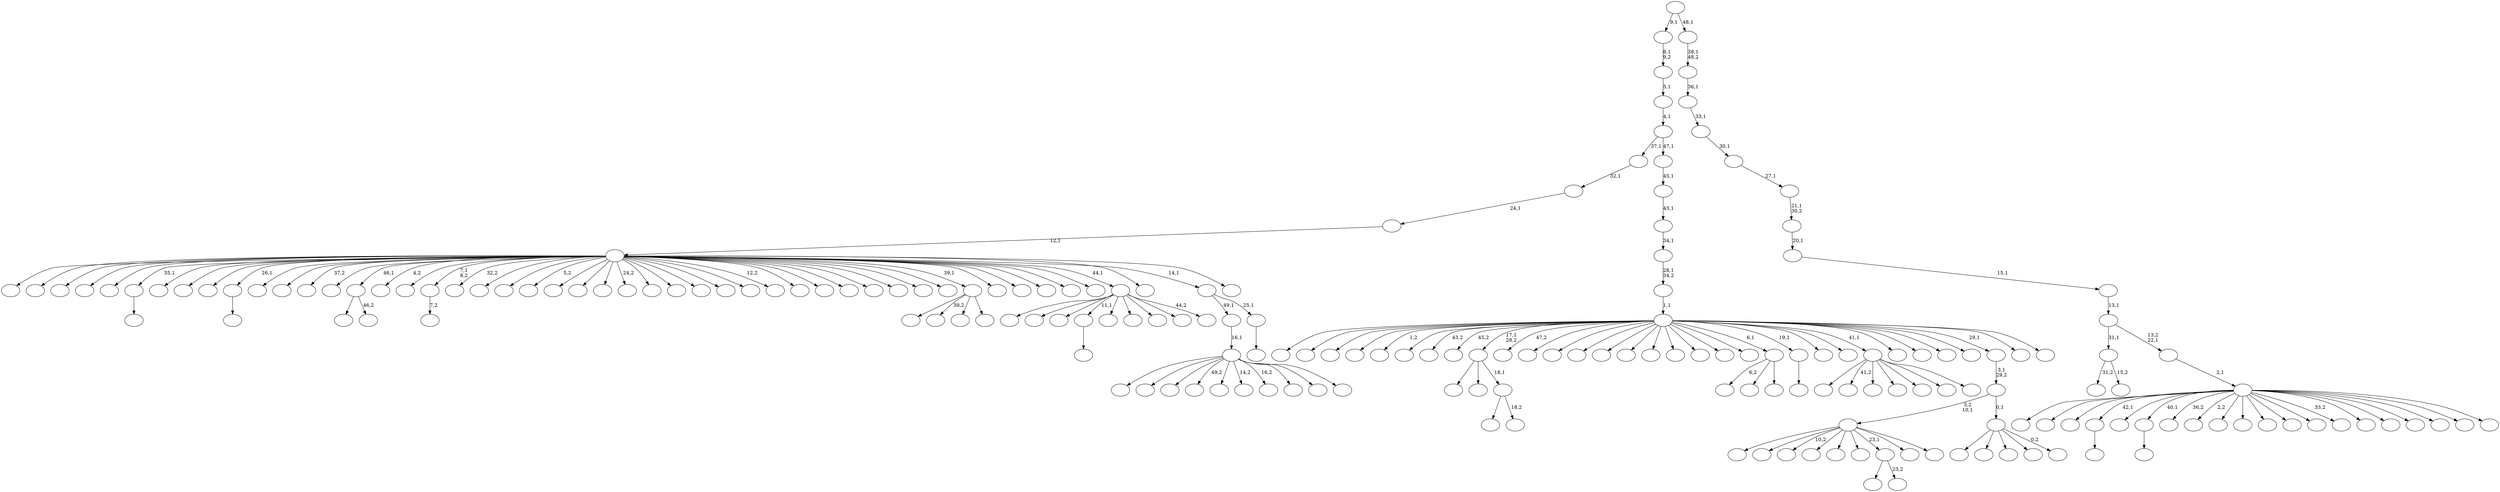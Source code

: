 digraph T {
	200 [label=""]
	199 [label=""]
	198 [label=""]
	197 [label=""]
	196 [label=""]
	195 [label=""]
	194 [label=""]
	193 [label=""]
	192 [label=""]
	191 [label=""]
	190 [label=""]
	189 [label=""]
	188 [label=""]
	187 [label=""]
	186 [label=""]
	185 [label=""]
	184 [label=""]
	183 [label=""]
	182 [label=""]
	181 [label=""]
	180 [label=""]
	179 [label=""]
	178 [label=""]
	177 [label=""]
	176 [label=""]
	175 [label=""]
	174 [label=""]
	173 [label=""]
	172 [label=""]
	171 [label=""]
	170 [label=""]
	169 [label=""]
	168 [label=""]
	167 [label=""]
	166 [label=""]
	165 [label=""]
	164 [label=""]
	163 [label=""]
	162 [label=""]
	161 [label=""]
	160 [label=""]
	159 [label=""]
	158 [label=""]
	157 [label=""]
	156 [label=""]
	155 [label=""]
	154 [label=""]
	153 [label=""]
	152 [label=""]
	151 [label=""]
	150 [label=""]
	149 [label=""]
	148 [label=""]
	147 [label=""]
	146 [label=""]
	145 [label=""]
	144 [label=""]
	143 [label=""]
	142 [label=""]
	141 [label=""]
	140 [label=""]
	139 [label=""]
	138 [label=""]
	137 [label=""]
	136 [label=""]
	135 [label=""]
	134 [label=""]
	133 [label=""]
	132 [label=""]
	131 [label=""]
	130 [label=""]
	129 [label=""]
	128 [label=""]
	127 [label=""]
	126 [label=""]
	125 [label=""]
	124 [label=""]
	123 [label=""]
	122 [label=""]
	121 [label=""]
	120 [label=""]
	119 [label=""]
	118 [label=""]
	117 [label=""]
	116 [label=""]
	115 [label=""]
	114 [label=""]
	113 [label=""]
	112 [label=""]
	111 [label=""]
	110 [label=""]
	109 [label=""]
	108 [label=""]
	107 [label=""]
	106 [label=""]
	105 [label=""]
	104 [label=""]
	103 [label=""]
	102 [label=""]
	101 [label=""]
	100 [label=""]
	99 [label=""]
	98 [label=""]
	97 [label=""]
	96 [label=""]
	95 [label=""]
	94 [label=""]
	93 [label=""]
	92 [label=""]
	91 [label=""]
	90 [label=""]
	89 [label=""]
	88 [label=""]
	87 [label=""]
	86 [label=""]
	85 [label=""]
	84 [label=""]
	83 [label=""]
	82 [label=""]
	81 [label=""]
	80 [label=""]
	79 [label=""]
	78 [label=""]
	77 [label=""]
	76 [label=""]
	75 [label=""]
	74 [label=""]
	73 [label=""]
	72 [label=""]
	71 [label=""]
	70 [label=""]
	69 [label=""]
	68 [label=""]
	67 [label=""]
	66 [label=""]
	65 [label=""]
	64 [label=""]
	63 [label=""]
	62 [label=""]
	61 [label=""]
	60 [label=""]
	59 [label=""]
	58 [label=""]
	57 [label=""]
	56 [label=""]
	55 [label=""]
	54 [label=""]
	53 [label=""]
	52 [label=""]
	51 [label=""]
	50 [label=""]
	49 [label=""]
	48 [label=""]
	47 [label=""]
	46 [label=""]
	45 [label=""]
	44 [label=""]
	43 [label=""]
	42 [label=""]
	41 [label=""]
	40 [label=""]
	39 [label=""]
	38 [label=""]
	37 [label=""]
	36 [label=""]
	35 [label=""]
	34 [label=""]
	33 [label=""]
	32 [label=""]
	31 [label=""]
	30 [label=""]
	29 [label=""]
	28 [label=""]
	27 [label=""]
	26 [label=""]
	25 [label=""]
	24 [label=""]
	23 [label=""]
	22 [label=""]
	21 [label=""]
	20 [label=""]
	19 [label=""]
	18 [label=""]
	17 [label=""]
	16 [label=""]
	15 [label=""]
	14 [label=""]
	13 [label=""]
	12 [label=""]
	11 [label=""]
	10 [label=""]
	9 [label=""]
	8 [label=""]
	7 [label=""]
	6 [label=""]
	5 [label=""]
	4 [label=""]
	3 [label=""]
	2 [label=""]
	1 [label=""]
	0 [label=""]
	175 -> 176 [label=""]
	160 -> 161 [label=""]
	158 -> 159 [label=""]
	153 -> 154 [label=""]
	151 -> 200 [label=""]
	151 -> 152 [label="18,2"]
	150 -> 195 [label=""]
	150 -> 191 [label=""]
	150 -> 151 [label="18,1"]
	143 -> 182 [label=""]
	143 -> 144 [label="46,2"]
	141 -> 142 [label=""]
	136 -> 137 [label="7,2"]
	81 -> 184 [label="6,2"]
	81 -> 107 [label=""]
	81 -> 82 [label=""]
	79 -> 140 [label=""]
	79 -> 80 [label="23,2"]
	77 -> 78 [label=""]
	67 -> 197 [label=""]
	67 -> 183 [label="41,2"]
	67 -> 169 [label=""]
	67 -> 166 [label=""]
	67 -> 112 [label=""]
	67 -> 100 [label=""]
	67 -> 68 [label=""]
	59 -> 177 [label=""]
	59 -> 98 [label="39,2"]
	59 -> 83 [label=""]
	59 -> 60 [label=""]
	47 -> 198 [label=""]
	47 -> 194 [label=""]
	47 -> 173 [label="10,2"]
	47 -> 162 [label=""]
	47 -> 126 [label=""]
	47 -> 105 [label=""]
	47 -> 79 [label="23,1"]
	47 -> 58 [label=""]
	47 -> 48 [label=""]
	44 -> 148 [label=""]
	44 -> 132 [label=""]
	44 -> 63 [label=""]
	44 -> 55 [label=""]
	44 -> 45 [label="0,2"]
	43 -> 47 [label="3,2\n10,1"]
	43 -> 44 [label="0,1"]
	42 -> 43 [label="3,1\n29,2"]
	40 -> 196 [label=""]
	40 -> 170 [label=""]
	40 -> 149 [label=""]
	40 -> 109 [label="49,2"]
	40 -> 101 [label=""]
	40 -> 91 [label="14,2"]
	40 -> 64 [label="16,2"]
	40 -> 57 [label=""]
	40 -> 49 [label=""]
	40 -> 41 [label=""]
	39 -> 40 [label="16,1"]
	37 -> 192 [label=""]
	37 -> 164 [label=""]
	37 -> 147 [label=""]
	37 -> 141 [label="11,1"]
	37 -> 120 [label=""]
	37 -> 76 [label=""]
	37 -> 75 [label=""]
	37 -> 72 [label=""]
	37 -> 38 [label="44,2"]
	34 -> 35 [label=""]
	33 -> 39 [label="49,1"]
	33 -> 34 [label="25,1"]
	31 -> 193 [label=""]
	31 -> 190 [label=""]
	31 -> 181 [label=""]
	31 -> 179 [label=""]
	31 -> 178 [label=""]
	31 -> 175 [label="35,1"]
	31 -> 171 [label=""]
	31 -> 167 [label=""]
	31 -> 163 [label=""]
	31 -> 160 [label="26,1"]
	31 -> 157 [label=""]
	31 -> 155 [label=""]
	31 -> 146 [label="37,2"]
	31 -> 145 [label=""]
	31 -> 143 [label="46,1"]
	31 -> 139 [label="4,2"]
	31 -> 138 [label=""]
	31 -> 136 [label="7,1\n8,2"]
	31 -> 134 [label="32,2"]
	31 -> 133 [label=""]
	31 -> 131 [label=""]
	31 -> 130 [label="5,2"]
	31 -> 123 [label=""]
	31 -> 119 [label=""]
	31 -> 117 [label=""]
	31 -> 115 [label="24,2"]
	31 -> 110 [label=""]
	31 -> 106 [label=""]
	31 -> 103 [label=""]
	31 -> 102 [label=""]
	31 -> 97 [label=""]
	31 -> 94 [label="12,2"]
	31 -> 92 [label=""]
	31 -> 86 [label=""]
	31 -> 85 [label=""]
	31 -> 84 [label=""]
	31 -> 74 [label=""]
	31 -> 69 [label=""]
	31 -> 62 [label=""]
	31 -> 59 [label="39,1"]
	31 -> 56 [label=""]
	31 -> 54 [label=""]
	31 -> 51 [label=""]
	31 -> 50 [label=""]
	31 -> 46 [label=""]
	31 -> 37 [label="44,1"]
	31 -> 36 [label=""]
	31 -> 33 [label="14,1"]
	31 -> 32 [label=""]
	30 -> 31 [label="12,1"]
	29 -> 30 [label="24,1"]
	28 -> 29 [label="32,1"]
	25 -> 118 [label="31,2"]
	25 -> 26 [label="15,2"]
	23 -> 199 [label=""]
	23 -> 186 [label=""]
	23 -> 185 [label=""]
	23 -> 180 [label=""]
	23 -> 174 [label="1,2"]
	23 -> 172 [label=""]
	23 -> 168 [label="43,2"]
	23 -> 165 [label="45,2"]
	23 -> 150 [label="17,1\n28,2"]
	23 -> 135 [label="47,2"]
	23 -> 129 [label=""]
	23 -> 128 [label=""]
	23 -> 124 [label=""]
	23 -> 122 [label=""]
	23 -> 121 [label=""]
	23 -> 116 [label=""]
	23 -> 104 [label=""]
	23 -> 96 [label=""]
	23 -> 90 [label=""]
	23 -> 89 [label=""]
	23 -> 81 [label="6,1"]
	23 -> 77 [label="19,1"]
	23 -> 73 [label=""]
	23 -> 71 [label=""]
	23 -> 67 [label="41,1"]
	23 -> 66 [label=""]
	23 -> 65 [label=""]
	23 -> 53 [label=""]
	23 -> 52 [label=""]
	23 -> 42 [label="29,1"]
	23 -> 27 [label=""]
	23 -> 24 [label=""]
	22 -> 23 [label="1,1"]
	21 -> 22 [label="28,1\n34,2"]
	20 -> 21 [label="34,1"]
	19 -> 20 [label="43,1"]
	18 -> 19 [label="45,1"]
	17 -> 28 [label="37,1"]
	17 -> 18 [label="47,1"]
	16 -> 17 [label="4,1"]
	15 -> 16 [label="5,1"]
	14 -> 15 [label="8,1\n9,2"]
	12 -> 189 [label=""]
	12 -> 188 [label=""]
	12 -> 187 [label=""]
	12 -> 158 [label="42,1"]
	12 -> 156 [label=""]
	12 -> 153 [label="40,1"]
	12 -> 127 [label="36,2"]
	12 -> 125 [label="2,2"]
	12 -> 114 [label=""]
	12 -> 113 [label=""]
	12 -> 111 [label=""]
	12 -> 108 [label=""]
	12 -> 99 [label=""]
	12 -> 95 [label="33,2"]
	12 -> 93 [label=""]
	12 -> 88 [label=""]
	12 -> 87 [label=""]
	12 -> 70 [label=""]
	12 -> 61 [label=""]
	12 -> 13 [label=""]
	11 -> 12 [label="2,1"]
	10 -> 25 [label="31,1"]
	10 -> 11 [label="13,2\n22,1"]
	9 -> 10 [label="13,1"]
	8 -> 9 [label="15,1"]
	7 -> 8 [label="20,1"]
	6 -> 7 [label="21,1\n30,2"]
	5 -> 6 [label="27,1"]
	4 -> 5 [label="30,1"]
	3 -> 4 [label="33,1"]
	2 -> 3 [label="36,1"]
	1 -> 2 [label="38,1\n48,2"]
	0 -> 14 [label="9,1"]
	0 -> 1 [label="48,1"]
}
